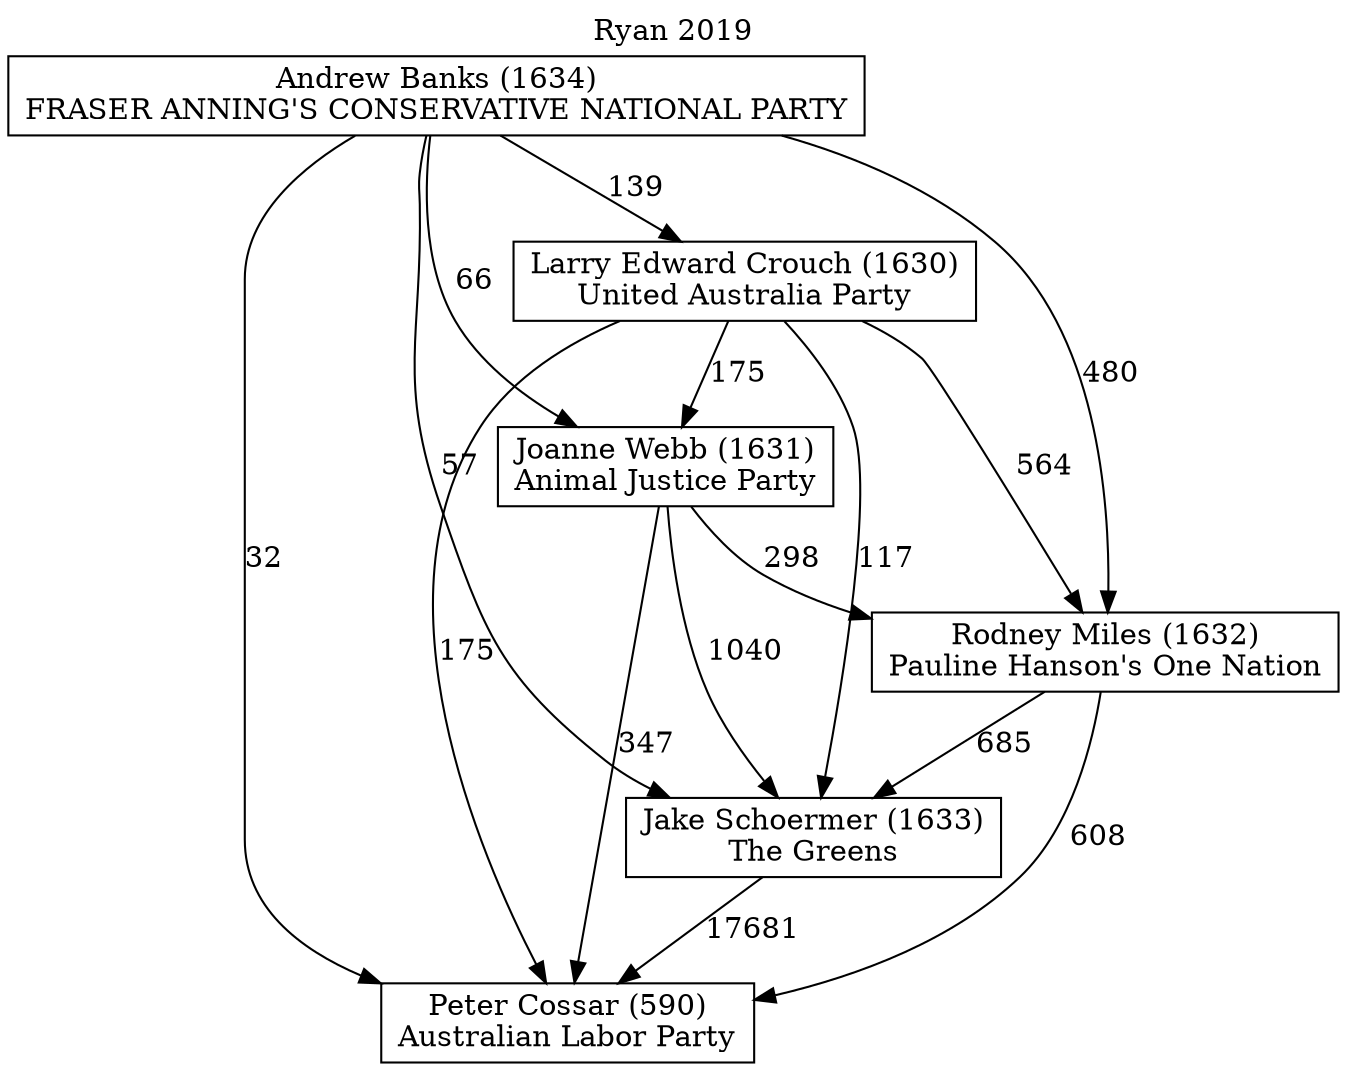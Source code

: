 // House preference flow
digraph "Peter Cossar (590)_Ryan_2019" {
	graph [label="Ryan 2019" labelloc=t mclimit=10]
	node [shape=box]
	"Andrew Banks (1634)" [label="Andrew Banks (1634)
FRASER ANNING'S CONSERVATIVE NATIONAL PARTY"]
	"Jake Schoermer (1633)" [label="Jake Schoermer (1633)
The Greens"]
	"Joanne Webb (1631)" [label="Joanne Webb (1631)
Animal Justice Party"]
	"Larry Edward Crouch (1630)" [label="Larry Edward Crouch (1630)
United Australia Party"]
	"Peter Cossar (590)" [label="Peter Cossar (590)
Australian Labor Party"]
	"Rodney Miles (1632)" [label="Rodney Miles (1632)
Pauline Hanson's One Nation"]
	"Andrew Banks (1634)" -> "Jake Schoermer (1633)" [label=57]
	"Andrew Banks (1634)" -> "Joanne Webb (1631)" [label=66]
	"Andrew Banks (1634)" -> "Larry Edward Crouch (1630)" [label=139]
	"Andrew Banks (1634)" -> "Peter Cossar (590)" [label=32]
	"Andrew Banks (1634)" -> "Rodney Miles (1632)" [label=480]
	"Jake Schoermer (1633)" -> "Peter Cossar (590)" [label=17681]
	"Joanne Webb (1631)" -> "Jake Schoermer (1633)" [label=1040]
	"Joanne Webb (1631)" -> "Peter Cossar (590)" [label=347]
	"Joanne Webb (1631)" -> "Rodney Miles (1632)" [label=298]
	"Larry Edward Crouch (1630)" -> "Jake Schoermer (1633)" [label=117]
	"Larry Edward Crouch (1630)" -> "Joanne Webb (1631)" [label=175]
	"Larry Edward Crouch (1630)" -> "Peter Cossar (590)" [label=175]
	"Larry Edward Crouch (1630)" -> "Rodney Miles (1632)" [label=564]
	"Rodney Miles (1632)" -> "Jake Schoermer (1633)" [label=685]
	"Rodney Miles (1632)" -> "Peter Cossar (590)" [label=608]
}
